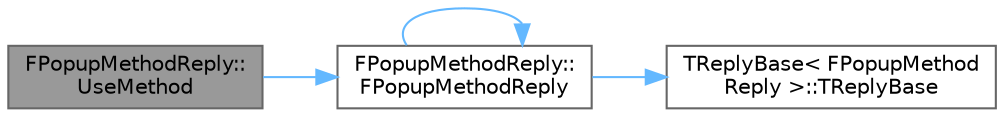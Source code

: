 digraph "FPopupMethodReply::UseMethod"
{
 // INTERACTIVE_SVG=YES
 // LATEX_PDF_SIZE
  bgcolor="transparent";
  edge [fontname=Helvetica,fontsize=10,labelfontname=Helvetica,labelfontsize=10];
  node [fontname=Helvetica,fontsize=10,shape=box,height=0.2,width=0.4];
  rankdir="LR";
  Node1 [id="Node000001",label="FPopupMethodReply::\lUseMethod",height=0.2,width=0.4,color="gray40", fillcolor="grey60", style="filled", fontcolor="black",tooltip="Create a reply that specifies how a popup should be handled."];
  Node1 -> Node2 [id="edge1_Node000001_Node000002",color="steelblue1",style="solid",tooltip=" "];
  Node2 [id="Node000002",label="FPopupMethodReply::\lFPopupMethodReply",height=0.2,width=0.4,color="grey40", fillcolor="white", style="filled",URL="$d3/d3c/classFPopupMethodReply.html#acd66c36bce4e9bd2f882ae43c7981adb",tooltip=" "];
  Node2 -> Node2 [id="edge2_Node000002_Node000002",color="steelblue1",style="solid",tooltip=" "];
  Node2 -> Node3 [id="edge3_Node000002_Node000003",color="steelblue1",style="solid",tooltip=" "];
  Node3 [id="Node000003",label="TReplyBase\< FPopupMethod\lReply \>::TReplyBase",height=0.2,width=0.4,color="grey40", fillcolor="white", style="filled",URL="$d9/dab/classTReplyBase.html#a1e9ad2234a336e01bf672bdb3ac91423",tooltip=" "];
}
